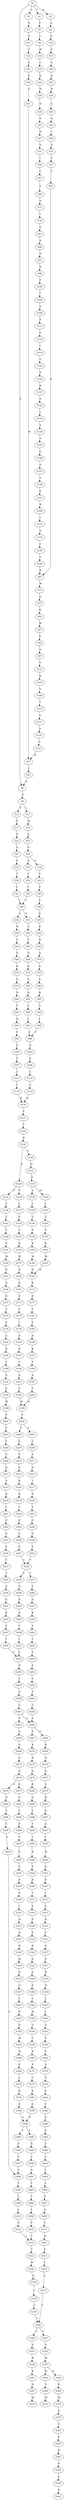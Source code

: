 strict digraph  {
	S0 -> S1 [ label = T ];
	S0 -> S2 [ label = R ];
	S0 -> S3 [ label = F ];
	S0 -> S4 [ label = K ];
	S1 -> S5 [ label = P ];
	S2 -> S6 [ label = Q ];
	S3 -> S7 [ label = S ];
	S4 -> S8 [ label = G ];
	S5 -> S9 [ label = C ];
	S6 -> S10 [ label = S ];
	S7 -> S11 [ label = S ];
	S8 -> S12 [ label = F ];
	S8 -> S13 [ label = L ];
	S9 -> S14 [ label = W ];
	S10 -> S15 [ label = S ];
	S11 -> S16 [ label = T ];
	S12 -> S17 [ label = F ];
	S13 -> S18 [ label = W ];
	S14 -> S19 [ label = L ];
	S15 -> S20 [ label = G ];
	S16 -> S21 [ label = V ];
	S17 -> S22 [ label = S ];
	S18 -> S23 [ label = S ];
	S19 -> S24 [ label = K ];
	S20 -> S25 [ label = Q ];
	S21 -> S26 [ label = S ];
	S22 -> S27 [ label = G ];
	S23 -> S28 [ label = G ];
	S24 -> S29 [ label = N ];
	S25 -> S30 [ label = H ];
	S26 -> S31 [ label = C ];
	S27 -> S32 [ label = E ];
	S28 -> S33 [ label = E ];
	S28 -> S34 [ label = D ];
	S29 -> S35 [ label = D ];
	S30 -> S36 [ label = G ];
	S31 -> S37 [ label = W ];
	S32 -> S38 [ label = T ];
	S33 -> S39 [ label = T ];
	S34 -> S40 [ label = T ];
	S35 -> S41 [ label = E ];
	S36 -> S42 [ label = N ];
	S37 -> S43 [ label = L ];
	S38 -> S44 [ label = I ];
	S39 -> S45 [ label = I ];
	S40 -> S46 [ label = V ];
	S41 -> S47 [ label = N ];
	S42 -> S48 [ label = I ];
	S43 -> S4 [ label = K ];
	S44 -> S49 [ label = C ];
	S45 -> S49 [ label = C ];
	S46 -> S50 [ label = C ];
	S47 -> S51 [ label = E ];
	S48 -> S52 [ label = A ];
	S49 -> S53 [ label = N ];
	S49 -> S54 [ label = S ];
	S50 -> S55 [ label = S ];
	S51 -> S56 [ label = I ];
	S52 -> S57 [ label = C ];
	S53 -> S58 [ label = S ];
	S54 -> S59 [ label = N ];
	S55 -> S60 [ label = K ];
	S56 -> S61 [ label = C ];
	S57 -> S62 [ label = Y ];
	S58 -> S63 [ label = Y ];
	S59 -> S64 [ label = Y ];
	S60 -> S65 [ label = H ];
	S61 -> S66 [ label = E ];
	S62 -> S67 [ label = K ];
	S63 -> S68 [ label = S ];
	S64 -> S69 [ label = S ];
	S65 -> S70 [ label = A ];
	S66 -> S71 [ label = S ];
	S67 -> S72 [ label = W ];
	S68 -> S73 [ label = K ];
	S69 -> S74 [ label = K ];
	S70 -> S75 [ label = K ];
	S71 -> S76 [ label = I ];
	S72 -> S77 [ label = Q ];
	S73 -> S78 [ label = G ];
	S74 -> S79 [ label = G ];
	S75 -> S80 [ label = G ];
	S76 -> S81 [ label = V ];
	S77 -> S82 [ label = K ];
	S78 -> S83 [ label = R ];
	S79 -> S84 [ label = H ];
	S80 -> S85 [ label = R ];
	S81 -> S86 [ label = S ];
	S82 -> S87 [ label = M ];
	S83 -> S88 [ label = Y ];
	S84 -> S89 [ label = Y ];
	S85 -> S90 [ label = Y ];
	S86 -> S91 [ label = N ];
	S87 -> S92 [ label = E ];
	S88 -> S93 [ label = I ];
	S89 -> S94 [ label = N ];
	S90 -> S95 [ label = I ];
	S91 -> S96 [ label = R ];
	S92 -> S97 [ label = D ];
	S93 -> S98 [ label = F ];
	S94 -> S99 [ label = F ];
	S95 -> S98 [ label = F ];
	S96 -> S100 [ label = Y ];
	S97 -> S101 [ label = Y ];
	S98 -> S102 [ label = P ];
	S99 -> S103 [ label = P ];
	S100 -> S104 [ label = I ];
	S101 -> S105 [ label = N ];
	S102 -> S106 [ label = F ];
	S103 -> S107 [ label = F ];
	S104 -> S108 [ label = S ];
	S105 -> S109 [ label = S ];
	S106 -> S110 [ label = I ];
	S107 -> S111 [ label = I ];
	S108 -> S112 [ label = P ];
	S109 -> S113 [ label = T ];
	S110 -> S114 [ label = C ];
	S111 -> S115 [ label = C ];
	S112 -> S116 [ label = F ];
	S113 -> S117 [ label = V ];
	S114 -> S118 [ label = R ];
	S115 -> S118 [ label = R ];
	S116 -> S119 [ label = I ];
	S117 -> S120 [ label = S ];
	S118 -> S121 [ label = P ];
	S119 -> S122 [ label = C ];
	S120 -> S123 [ label = C ];
	S121 -> S124 [ label = Y ];
	S122 -> S125 [ label = S ];
	S123 -> S37 [ label = W ];
	S124 -> S126 [ label = D ];
	S125 -> S127 [ label = K ];
	S126 -> S128 [ label = T ];
	S126 -> S129 [ label = E ];
	S127 -> S130 [ label = S ];
	S128 -> S131 [ label = D ];
	S129 -> S132 [ label = K ];
	S129 -> S133 [ label = P ];
	S130 -> S134 [ label = L ];
	S131 -> S135 [ label = E ];
	S132 -> S136 [ label = T ];
	S133 -> S137 [ label = L ];
	S134 -> S138 [ label = S ];
	S135 -> S139 [ label = V ];
	S135 -> S140 [ label = M ];
	S136 -> S141 [ label = C ];
	S137 -> S142 [ label = C ];
	S138 -> S143 [ label = N ];
	S139 -> S144 [ label = L ];
	S140 -> S145 [ label = L ];
	S141 -> S146 [ label = Y ];
	S142 -> S147 [ label = T ];
	S143 -> S148 [ label = G ];
	S144 -> S149 [ label = C ];
	S145 -> S150 [ label = C ];
	S146 -> S151 [ label = K ];
	S147 -> S152 [ label = K ];
	S148 -> S153 [ label = G ];
	S149 -> S154 [ label = P ];
	S150 -> S155 [ label = P ];
	S151 -> S156 [ label = W ];
	S152 -> S157 [ label = W ];
	S153 -> S158 [ label = F ];
	S154 -> S159 [ label = K ];
	S155 -> S160 [ label = K ];
	S156 -> S161 [ label = N ];
	S157 -> S162 [ label = K ];
	S158 -> S163 [ label = E ];
	S159 -> S164 [ label = W ];
	S160 -> S165 [ label = W ];
	S161 -> S166 [ label = G ];
	S162 -> S167 [ label = G ];
	S163 -> S168 [ label = N ];
	S164 -> S169 [ label = H ];
	S165 -> S169 [ label = H ];
	S166 -> S170 [ label = D ];
	S167 -> S171 [ label = D ];
	S168 -> S172 [ label = I ];
	S169 -> S173 [ label = R ];
	S170 -> S174 [ label = Y ];
	S171 -> S175 [ label = Y ];
	S172 -> S176 [ label = A ];
	S173 -> S177 [ label = D ];
	S174 -> S178 [ label = V ];
	S175 -> S179 [ label = I ];
	S176 -> S180 [ label = C ];
	S177 -> S181 [ label = Y ];
	S178 -> S182 [ label = A ];
	S179 -> S183 [ label = A ];
	S180 -> S184 [ label = Y ];
	S181 -> S185 [ label = V ];
	S182 -> S186 [ label = R ];
	S183 -> S187 [ label = K ];
	S184 -> S67 [ label = K ];
	S185 -> S188 [ label = A ];
	S186 -> S189 [ label = T ];
	S187 -> S190 [ label = T ];
	S188 -> S191 [ label = K ];
	S189 -> S192 [ label = A ];
	S190 -> S193 [ label = A ];
	S191 -> S194 [ label = T ];
	S192 -> S195 [ label = C ];
	S193 -> S196 [ label = C ];
	S194 -> S197 [ label = A ];
	S195 -> S198 [ label = W ];
	S196 -> S199 [ label = W ];
	S197 -> S200 [ label = C ];
	S198 -> S201 [ label = P ];
	S199 -> S202 [ label = P ];
	S200 -> S199 [ label = W ];
	S201 -> S203 [ label = F ];
	S202 -> S204 [ label = S ];
	S202 -> S205 [ label = Y ];
	S203 -> S206 [ label = F ];
	S204 -> S207 [ label = L ];
	S205 -> S208 [ label = L ];
	S206 -> S209 [ label = S ];
	S207 -> S210 [ label = S ];
	S208 -> S211 [ label = S ];
	S209 -> S212 [ label = N ];
	S210 -> S213 [ label = G ];
	S211 -> S214 [ label = N ];
	S212 -> S215 [ label = A ];
	S213 -> S216 [ label = K ];
	S214 -> S217 [ label = T ];
	S215 -> S218 [ label = K ];
	S216 -> S219 [ label = K ];
	S217 -> S220 [ label = K ];
	S218 -> S221 [ label = I ];
	S219 -> S222 [ label = T ];
	S220 -> S223 [ label = T ];
	S221 -> S224 [ label = C ];
	S222 -> S225 [ label = C ];
	S223 -> S226 [ label = C ];
	S224 -> S227 [ label = S ];
	S225 -> S228 [ label = S ];
	S226 -> S229 [ label = S ];
	S227 -> S230 [ label = F ];
	S228 -> S231 [ label = F ];
	S229 -> S232 [ label = F ];
	S230 -> S233 [ label = Y ];
	S231 -> S234 [ label = Y ];
	S232 -> S234 [ label = Y ];
	S233 -> S235 [ label = T ];
	S234 -> S236 [ label = V ];
	S234 -> S237 [ label = T ];
	S235 -> S238 [ label = S ];
	S236 -> S239 [ label = S ];
	S237 -> S240 [ label = T ];
	S238 -> S241 [ label = G ];
	S239 -> S242 [ label = G ];
	S240 -> S243 [ label = G ];
	S241 -> S244 [ label = K ];
	S242 -> S245 [ label = K ];
	S243 -> S246 [ label = K ];
	S244 -> S247 [ label = Y ];
	S245 -> S248 [ label = Y ];
	S246 -> S249 [ label = Y ];
	S247 -> S250 [ label = I ];
	S248 -> S251 [ label = I ];
	S249 -> S252 [ label = T ];
	S250 -> S253 [ label = F ];
	S251 -> S253 [ label = F ];
	S252 -> S254 [ label = F ];
	S253 -> S255 [ label = P ];
	S254 -> S256 [ label = P ];
	S255 -> S257 [ label = F ];
	S256 -> S258 [ label = F ];
	S257 -> S259 [ label = V ];
	S258 -> S260 [ label = V ];
	S259 -> S261 [ label = C ];
	S260 -> S262 [ label = C ];
	S261 -> S263 [ label = P ];
	S261 -> S264 [ label = S ];
	S262 -> S264 [ label = S ];
	S263 -> S265 [ label = A ];
	S264 -> S266 [ label = D ];
	S264 -> S267 [ label = E ];
	S265 -> S268 [ label = Q ];
	S266 -> S269 [ label = K ];
	S267 -> S270 [ label = K ];
	S268 -> S271 [ label = G ];
	S269 -> S272 [ label = D ];
	S270 -> S273 [ label = K ];
	S271 -> S274 [ label = D ];
	S272 -> S275 [ label = R ];
	S273 -> S276 [ label = Q ];
	S274 -> S277 [ label = S ];
	S274 -> S278 [ label = G ];
	S275 -> S279 [ label = E ];
	S276 -> S280 [ label = R ];
	S277 -> S281 [ label = S ];
	S278 -> S282 [ label = N ];
	S279 -> S283 [ label = R ];
	S280 -> S284 [ label = S ];
	S281 -> S285 [ label = C ];
	S282 -> S286 [ label = T ];
	S283 -> S287 [ label = R ];
	S284 -> S288 [ label = L ];
	S285 -> S289 [ label = F ];
	S286 -> S290 [ label = E ];
	S287 -> S291 [ label = A ];
	S288 -> S292 [ label = T ];
	S289 -> S293 [ label = V ];
	S290 -> S294 [ label = Y ];
	S291 -> S295 [ label = L ];
	S292 -> S296 [ label = I ];
	S293 -> S297 [ label = F ];
	S294 -> S298 [ label = S ];
	S295 -> S299 [ label = W ];
	S296 -> S300 [ label = R ];
	S297 -> S301 [ label = S ];
	S298 -> S302 [ label = Y ];
	S299 -> S303 [ label = N ];
	S300 -> S304 [ label = P ];
	S301 -> S305 [ label = S ];
	S302 -> S306 [ label = L ];
	S303 -> S307 [ label = K ];
	S304 -> S308 [ label = H ];
	S305 -> S309 [ label = P ];
	S306 -> S310 [ label = L ];
	S307 -> S311 [ label = T ];
	S308 -> S312 [ label = T ];
	S309 -> S313 [ label = I ];
	S310 -> S314 [ label = F ];
	S311 -> S315 [ label = S ];
	S312 -> S316 [ label = F ];
	S313 -> S317 [ label = D ];
	S314 -> S318 [ label = T ];
	S315 -> S319 [ label = R ];
	S316 -> S320 [ label = D ];
	S317 -> S321 [ label = Q ];
	S318 -> S322 [ label = T ];
	S319 -> S323 [ label = V ];
	S320 -> S324 [ label = E ];
	S321 -> S325 [ label = N ];
	S322 -> S326 [ label = W ];
	S323 -> S327 [ label = Q ];
	S324 -> S328 [ label = R ];
	S325 -> S329 [ label = H ];
	S326 -> S330 [ label = G ];
	S327 -> S331 [ label = S ];
	S328 -> S332 [ label = G ];
	S329 -> S333 [ label = K ];
	S330 -> S334 [ label = L ];
	S331 -> S335 [ label = N ];
	S332 -> S336 [ label = G ];
	S333 -> S337 [ label = G ];
	S334 -> S338 [ label = L ];
	S335 -> S339 [ label = N ];
	S336 -> S340 [ label = E ];
	S337 -> S341 [ label = L ];
	S338 -> S342 [ label = Y ];
	S339 -> S343 [ label = L ];
	S340 -> S344 [ label = L ];
	S341 -> S345 [ label = P ];
	S342 -> S346 [ label = T ];
	S342 -> S347 [ label = S ];
	S343 -> S348 [ label = L ];
	S344 -> S349 [ label = W ];
	S345 -> S350 [ label = G ];
	S346 -> S351 [ label = S ];
	S347 -> S352 [ label = S ];
	S348 -> S353 [ label = G ];
	S349 -> S354 [ label = G ];
	S350 -> S355 [ label = W ];
	S351 -> S356 [ label = W ];
	S352 -> S357 [ label = W ];
	S353 -> S358 [ label = P ];
	S354 -> S359 [ label = L ];
	S355 -> S360 [ label = N ];
	S356 -> S361 [ label = R ];
	S357 -> S362 [ label = W ];
	S357 -> S363 [ label = R ];
	S358 -> S364 [ label = P ];
	S359 -> S365 [ label = N ];
	S360 -> S366 [ label = P ];
	S361 -> S367 [ label = N ];
	S362 -> S368 [ label = S ];
	S363 -> S369 [ label = N ];
	S364 -> S370 [ label = A ];
	S365 -> S371 [ label = P ];
	S366 -> S372 [ label = I ];
	S367 -> S373 [ label = M ];
	S368 -> S374 [ label = M ];
	S369 -> S375 [ label = M ];
	S370 -> S376 [ label = G ];
	S371 -> S377 [ label = I ];
	S372 -> S378 [ label = E ];
	S375 -> S379 [ label = E ];
	S376 -> S380 [ label = S ];
	S377 -> S381 [ label = E ];
	S378 -> S382 [ label = G ];
	S379 -> S383 [ label = G ];
	S380 -> S384 [ label = T ];
	S381 -> S385 [ label = G ];
	S382 -> S386 [ label = N ];
	S383 -> S387 [ label = P ];
	S384 -> S388 [ label = E ];
	S385 -> S386 [ label = N ];
	S386 -> S389 [ label = T ];
	S386 -> S390 [ label = A ];
	S387 -> S391 [ label = K ];
	S388 -> S392 [ label = S ];
	S389 -> S393 [ label = E ];
	S390 -> S394 [ label = E ];
	S391 -> S395 [ label = K ];
	S392 -> S396 [ label = S ];
	S393 -> S397 [ label = Y ];
	S394 -> S398 [ label = C ];
	S395 -> S399 [ label = E ];
	S396 -> S400 [ label = Y ];
	S397 -> S298 [ label = S ];
	S398 -> S401 [ label = S ];
	S399 -> S402 [ label = R ];
	S400 -> S403 [ label = L ];
	S401 -> S404 [ label = Y ];
	S403 -> S405 [ label = L ];
	S404 -> S406 [ label = L ];
	S405 -> S407 [ label = F ];
	S406 -> S408 [ label = L ];
	S407 -> S409 [ label = A ];
	S408 -> S410 [ label = F ];
	S409 -> S411 [ label = T ];
	S410 -> S318 [ label = T ];
	S411 -> S412 [ label = W ];
	S412 -> S413 [ label = G ];
	S413 -> S414 [ label = L ];
	S414 -> S415 [ label = L ];
	S415 -> S342 [ label = Y ];
}
